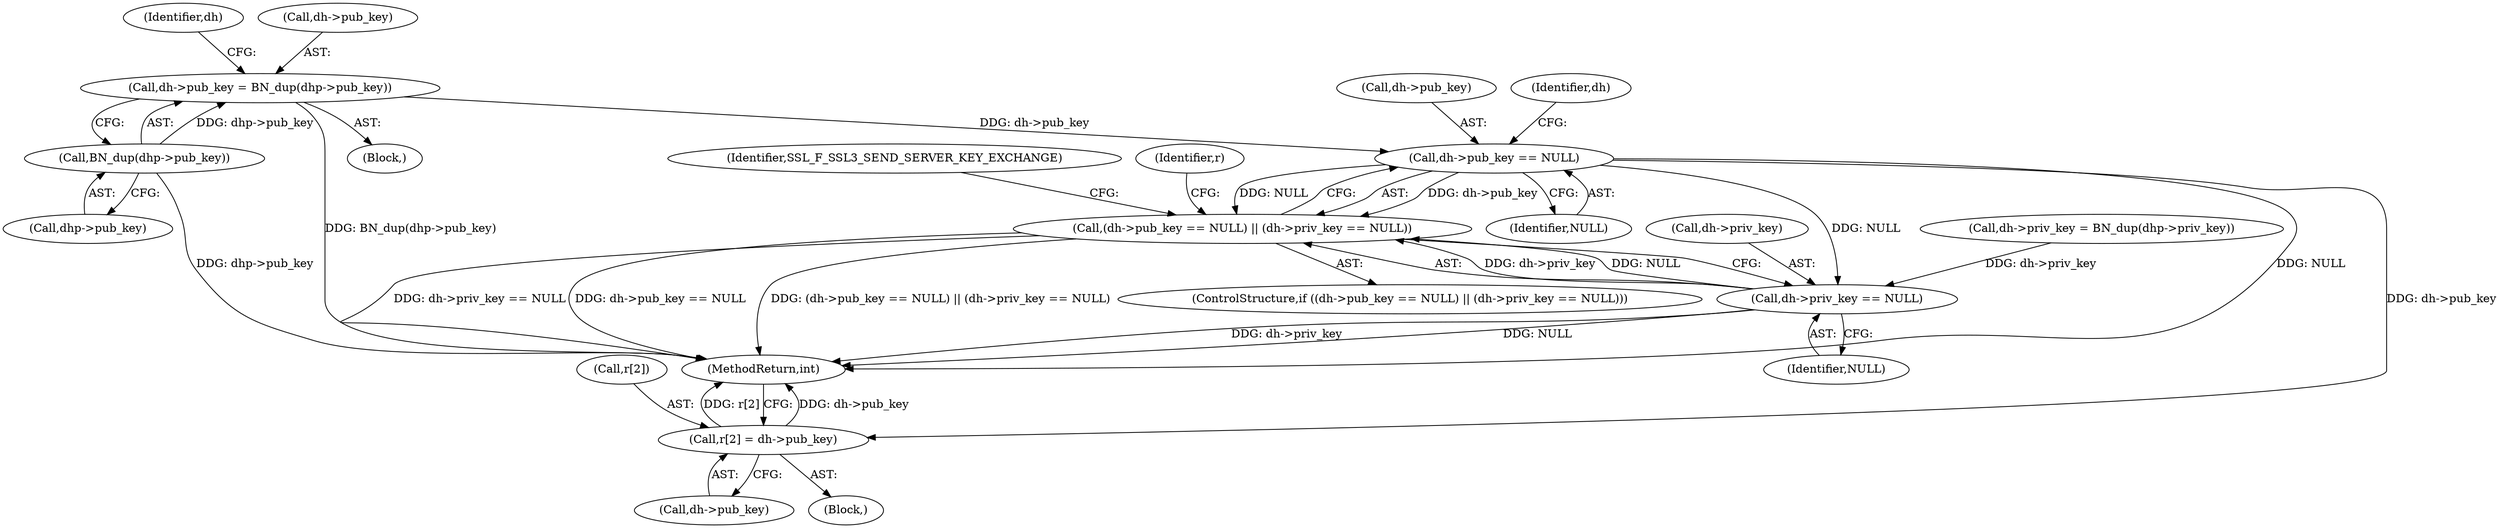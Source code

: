 digraph "0_openssl_c5b831f21d0d29d1e517d139d9d101763f60c9a2_1@pointer" {
"1000434" [label="(Call,dh->pub_key == NULL)"];
"1000416" [label="(Call,dh->pub_key = BN_dup(dhp->pub_key))"];
"1000420" [label="(Call,BN_dup(dhp->pub_key))"];
"1000433" [label="(Call,(dh->pub_key == NULL) || (dh->priv_key == NULL))"];
"1000439" [label="(Call,dh->priv_key == NULL)"];
"1000463" [label="(Call,r[2] = dh->pub_key)"];
"1000439" [label="(Call,dh->priv_key == NULL)"];
"1000467" [label="(Call,dh->pub_key)"];
"1000464" [label="(Call,r[2])"];
"1000424" [label="(Call,dh->priv_key = BN_dup(dhp->priv_key))"];
"1000446" [label="(Identifier,SSL_F_SSL3_SEND_SERVER_KEY_EXCHANGE)"];
"1000416" [label="(Call,dh->pub_key = BN_dup(dhp->pub_key))"];
"1000443" [label="(Identifier,NULL)"];
"1000432" [label="(ControlStructure,if ((dh->pub_key == NULL) || (dh->priv_key == NULL)))"];
"1000441" [label="(Identifier,dh)"];
"1000421" [label="(Call,dhp->pub_key)"];
"1000433" [label="(Call,(dh->pub_key == NULL) || (dh->priv_key == NULL))"];
"1000470" [label="(MethodReturn,int)"];
"1000451" [label="(Identifier,r)"];
"1000102" [label="(Block,)"];
"1000426" [label="(Identifier,dh)"];
"1000434" [label="(Call,dh->pub_key == NULL)"];
"1000438" [label="(Identifier,NULL)"];
"1000463" [label="(Call,r[2] = dh->pub_key)"];
"1000420" [label="(Call,BN_dup(dhp->pub_key))"];
"1000440" [label="(Call,dh->priv_key)"];
"1000417" [label="(Call,dh->pub_key)"];
"1000415" [label="(Block,)"];
"1000435" [label="(Call,dh->pub_key)"];
"1000434" -> "1000433"  [label="AST: "];
"1000434" -> "1000438"  [label="CFG: "];
"1000435" -> "1000434"  [label="AST: "];
"1000438" -> "1000434"  [label="AST: "];
"1000441" -> "1000434"  [label="CFG: "];
"1000433" -> "1000434"  [label="CFG: "];
"1000434" -> "1000470"  [label="DDG: NULL"];
"1000434" -> "1000433"  [label="DDG: dh->pub_key"];
"1000434" -> "1000433"  [label="DDG: NULL"];
"1000416" -> "1000434"  [label="DDG: dh->pub_key"];
"1000434" -> "1000439"  [label="DDG: NULL"];
"1000434" -> "1000463"  [label="DDG: dh->pub_key"];
"1000416" -> "1000415"  [label="AST: "];
"1000416" -> "1000420"  [label="CFG: "];
"1000417" -> "1000416"  [label="AST: "];
"1000420" -> "1000416"  [label="AST: "];
"1000426" -> "1000416"  [label="CFG: "];
"1000416" -> "1000470"  [label="DDG: BN_dup(dhp->pub_key)"];
"1000420" -> "1000416"  [label="DDG: dhp->pub_key"];
"1000420" -> "1000421"  [label="CFG: "];
"1000421" -> "1000420"  [label="AST: "];
"1000420" -> "1000470"  [label="DDG: dhp->pub_key"];
"1000433" -> "1000432"  [label="AST: "];
"1000433" -> "1000439"  [label="CFG: "];
"1000439" -> "1000433"  [label="AST: "];
"1000446" -> "1000433"  [label="CFG: "];
"1000451" -> "1000433"  [label="CFG: "];
"1000433" -> "1000470"  [label="DDG: dh->pub_key == NULL"];
"1000433" -> "1000470"  [label="DDG: (dh->pub_key == NULL) || (dh->priv_key == NULL)"];
"1000433" -> "1000470"  [label="DDG: dh->priv_key == NULL"];
"1000439" -> "1000433"  [label="DDG: dh->priv_key"];
"1000439" -> "1000433"  [label="DDG: NULL"];
"1000439" -> "1000443"  [label="CFG: "];
"1000440" -> "1000439"  [label="AST: "];
"1000443" -> "1000439"  [label="AST: "];
"1000439" -> "1000470"  [label="DDG: NULL"];
"1000439" -> "1000470"  [label="DDG: dh->priv_key"];
"1000424" -> "1000439"  [label="DDG: dh->priv_key"];
"1000463" -> "1000102"  [label="AST: "];
"1000463" -> "1000467"  [label="CFG: "];
"1000464" -> "1000463"  [label="AST: "];
"1000467" -> "1000463"  [label="AST: "];
"1000470" -> "1000463"  [label="CFG: "];
"1000463" -> "1000470"  [label="DDG: dh->pub_key"];
"1000463" -> "1000470"  [label="DDG: r[2]"];
}
